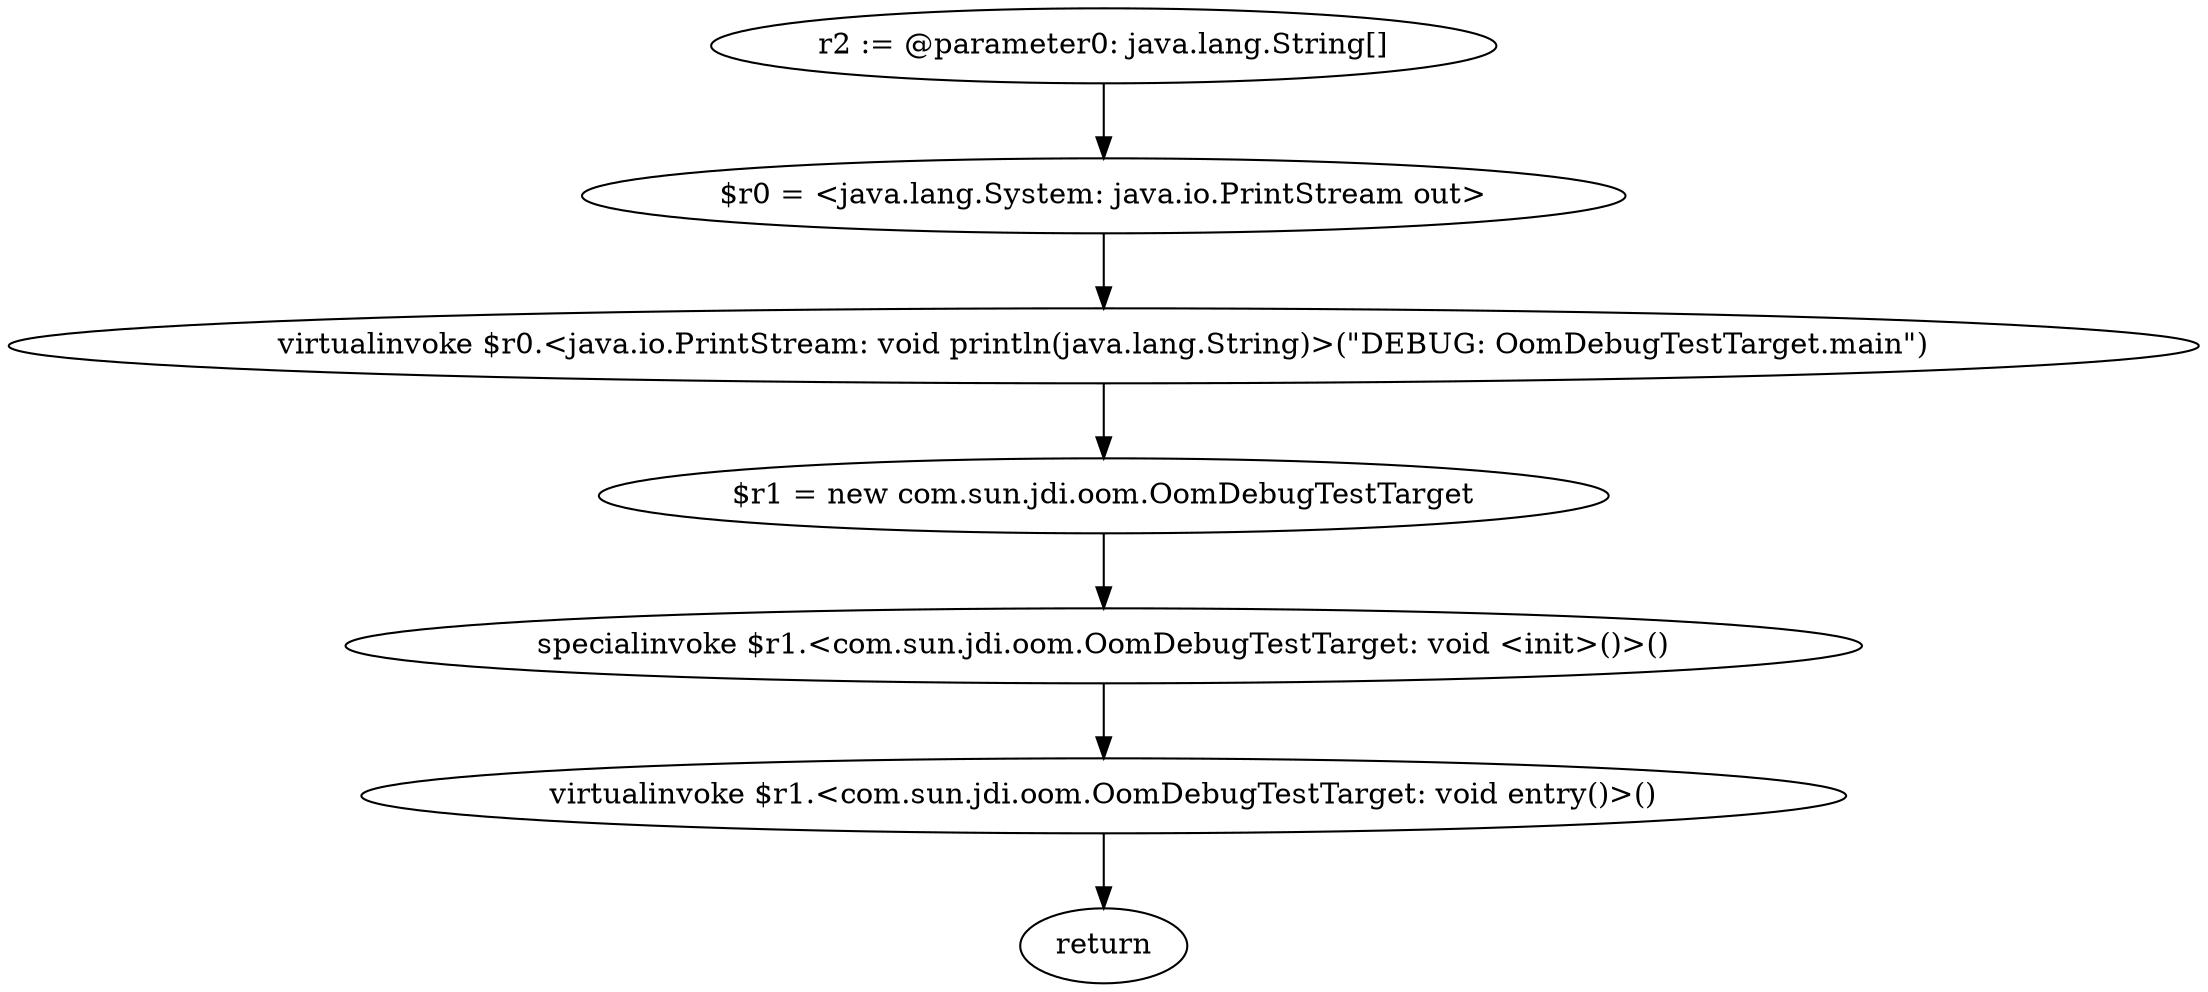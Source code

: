 digraph "unitGraph" {
    "r2 := @parameter0: java.lang.String[]"
    "$r0 = <java.lang.System: java.io.PrintStream out>"
    "virtualinvoke $r0.<java.io.PrintStream: void println(java.lang.String)>(\"DEBUG: OomDebugTestTarget.main\")"
    "$r1 = new com.sun.jdi.oom.OomDebugTestTarget"
    "specialinvoke $r1.<com.sun.jdi.oom.OomDebugTestTarget: void <init>()>()"
    "virtualinvoke $r1.<com.sun.jdi.oom.OomDebugTestTarget: void entry()>()"
    "return"
    "r2 := @parameter0: java.lang.String[]"->"$r0 = <java.lang.System: java.io.PrintStream out>";
    "$r0 = <java.lang.System: java.io.PrintStream out>"->"virtualinvoke $r0.<java.io.PrintStream: void println(java.lang.String)>(\"DEBUG: OomDebugTestTarget.main\")";
    "virtualinvoke $r0.<java.io.PrintStream: void println(java.lang.String)>(\"DEBUG: OomDebugTestTarget.main\")"->"$r1 = new com.sun.jdi.oom.OomDebugTestTarget";
    "$r1 = new com.sun.jdi.oom.OomDebugTestTarget"->"specialinvoke $r1.<com.sun.jdi.oom.OomDebugTestTarget: void <init>()>()";
    "specialinvoke $r1.<com.sun.jdi.oom.OomDebugTestTarget: void <init>()>()"->"virtualinvoke $r1.<com.sun.jdi.oom.OomDebugTestTarget: void entry()>()";
    "virtualinvoke $r1.<com.sun.jdi.oom.OomDebugTestTarget: void entry()>()"->"return";
}
